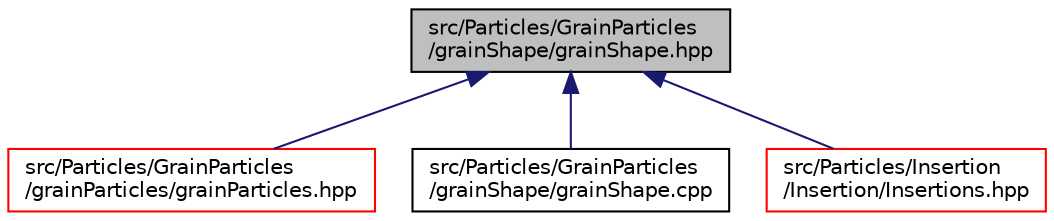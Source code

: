 digraph "src/Particles/GrainParticles/grainShape/grainShape.hpp"
{
 // LATEX_PDF_SIZE
  edge [fontname="Helvetica",fontsize="10",labelfontname="Helvetica",labelfontsize="10"];
  node [fontname="Helvetica",fontsize="10",shape=record];
  Node1 [label="src/Particles/GrainParticles\l/grainShape/grainShape.hpp",height=0.2,width=0.4,color="black", fillcolor="grey75", style="filled", fontcolor="black",tooltip=" "];
  Node1 -> Node2 [dir="back",color="midnightblue",fontsize="10",style="solid",fontname="Helvetica"];
  Node2 [label="src/Particles/GrainParticles\l/grainParticles/grainParticles.hpp",height=0.2,width=0.4,color="red", fillcolor="white", style="filled",URL="$grainParticles_8hpp.html",tooltip=" "];
  Node1 -> Node14 [dir="back",color="midnightblue",fontsize="10",style="solid",fontname="Helvetica"];
  Node14 [label="src/Particles/GrainParticles\l/grainShape/grainShape.cpp",height=0.2,width=0.4,color="black", fillcolor="white", style="filled",URL="$grainShape_8cpp.html",tooltip=" "];
  Node1 -> Node15 [dir="back",color="midnightblue",fontsize="10",style="solid",fontname="Helvetica"];
  Node15 [label="src/Particles/Insertion\l/Insertion/Insertions.hpp",height=0.2,width=0.4,color="red", fillcolor="white", style="filled",URL="$Insertions_8hpp.html",tooltip=" "];
}
